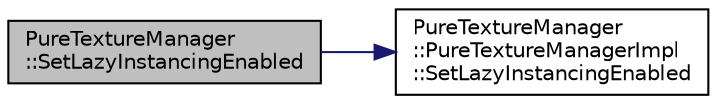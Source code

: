 digraph "PureTextureManager::SetLazyInstancingEnabled"
{
 // LATEX_PDF_SIZE
  edge [fontname="Helvetica",fontsize="10",labelfontname="Helvetica",labelfontsize="10"];
  node [fontname="Helvetica",fontsize="10",shape=record];
  rankdir="LR";
  Node1 [label="PureTextureManager\l::SetLazyInstancingEnabled",height=0.2,width=0.4,color="black", fillcolor="grey75", style="filled", fontcolor="black",tooltip="Sets whether always create new texture instances from the same file or not."];
  Node1 -> Node2 [color="midnightblue",fontsize="10",style="solid",fontname="Helvetica"];
  Node2 [label="PureTextureManager\l::PureTextureManagerImpl\l::SetLazyInstancingEnabled",height=0.2,width=0.4,color="black", fillcolor="white", style="filled",URL="$class_pure_texture_manager_1_1_pure_texture_manager_impl.html#a7d66367679da43c900dcac085c32e4c7",tooltip=" "];
}
